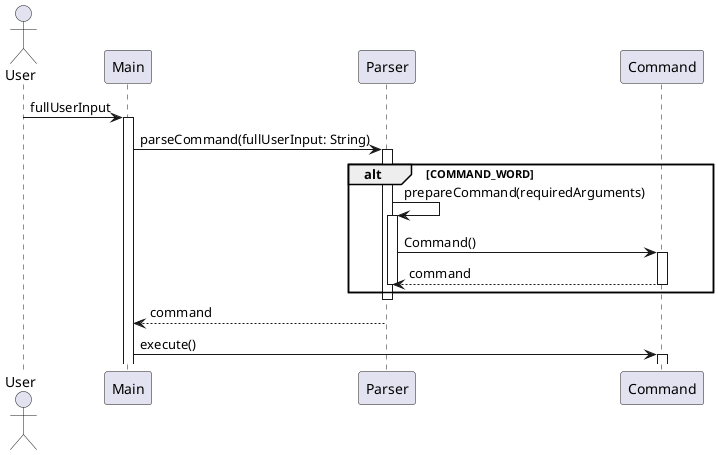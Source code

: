 @startuml
'https://plantuml.com/sequence-diagram

actor User

User -> Main: fullUserInput
activate Main
Main -> Parser: parseCommand(fullUserInput: String)
activate Parser

alt COMMAND_WORD
Parser -> Parser: prepareCommand(requiredArguments)
activate Parser
Parser -> Command: Command()
activate Command
Command --> Parser: command
deactivate Command
deactivate Parser
end alt

deactivate Parser

Parser --> Main: command
Main -> Command: execute()
activate Command
@enduml
